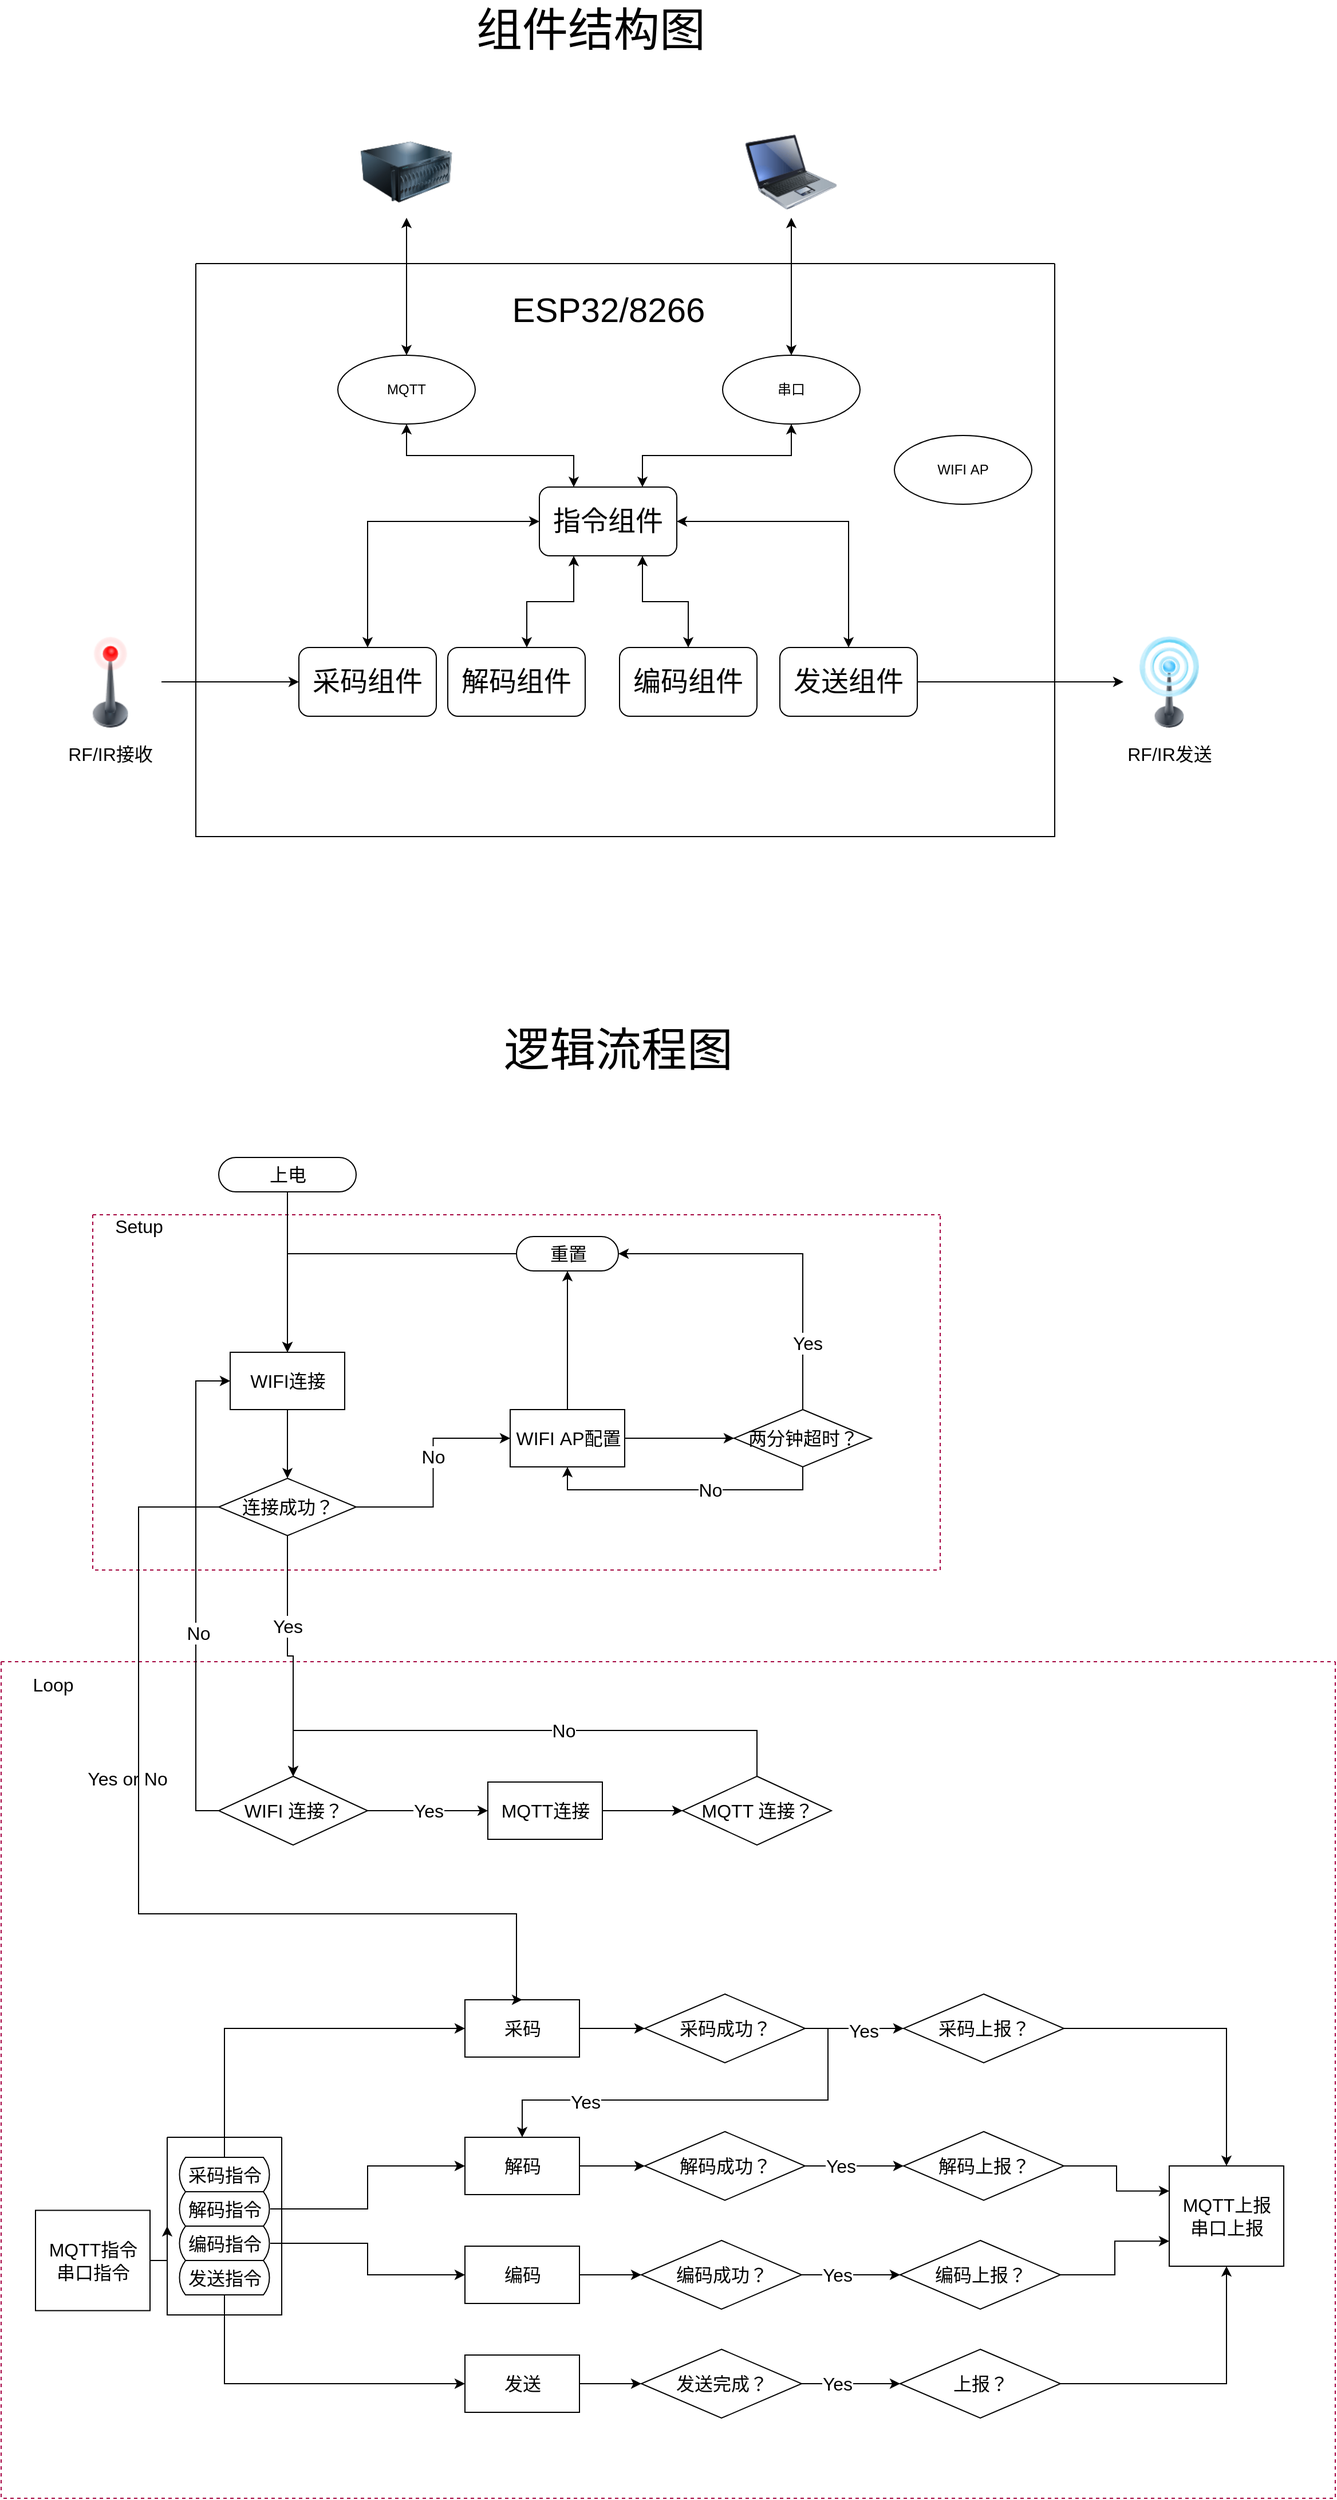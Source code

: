 <mxfile version="14.9.6" type="github">
  <diagram id="C5RBs43oDa-KdzZeNtuy" name="Page-1">
    <mxGraphModel dx="2031" dy="1464" grid="1" gridSize="10" guides="1" tooltips="1" connect="1" arrows="1" fold="1" page="1" pageScale="1" pageWidth="827" pageHeight="1169" math="0" shadow="0">
      <root>
        <mxCell id="WIyWlLk6GJQsqaUBKTNV-0" />
        <mxCell id="WIyWlLk6GJQsqaUBKTNV-1" parent="WIyWlLk6GJQsqaUBKTNV-0" />
        <mxCell id="jWXVGDuvpxij76FHgJUa-127" value="" style="swimlane;startSize=0;fontSize=16;dashed=1;fillColor=#d80073;strokeColor=#A50040;fontColor=#ffffff;" vertex="1" parent="WIyWlLk6GJQsqaUBKTNV-1">
          <mxGeometry x="40" y="1520" width="1165" height="730" as="geometry" />
        </mxCell>
        <mxCell id="jWXVGDuvpxij76FHgJUa-138" value="Loop" style="text;html=1;align=center;verticalAlign=middle;resizable=0;points=[];autosize=1;strokeColor=none;fontSize=16;" vertex="1" parent="jWXVGDuvpxij76FHgJUa-127">
          <mxGeometry x="20" y="10" width="50" height="20" as="geometry" />
        </mxCell>
        <mxCell id="jWXVGDuvpxij76FHgJUa-139" value="MQTT指令&lt;br&gt;串口指令" style="html=1;dashed=0;whitespace=wrap;fontSize=16;" vertex="1" parent="jWXVGDuvpxij76FHgJUa-127">
          <mxGeometry x="30" y="478.75" width="100" height="87.5" as="geometry" />
        </mxCell>
        <mxCell id="jWXVGDuvpxij76FHgJUa-140" value="MQTT上报&lt;br&gt;串口上报" style="html=1;dashed=0;whitespace=wrap;fontSize=16;" vertex="1" parent="jWXVGDuvpxij76FHgJUa-127">
          <mxGeometry x="1020" y="440" width="100" height="87.5" as="geometry" />
        </mxCell>
        <mxCell id="jWXVGDuvpxij76FHgJUa-142" value="WIFI&amp;nbsp;连接？" style="shape=rhombus;html=1;dashed=0;whitespace=wrap;perimeter=rhombusPerimeter;fontSize=16;" vertex="1" parent="jWXVGDuvpxij76FHgJUa-127">
          <mxGeometry x="190" y="100" width="130" height="60" as="geometry" />
        </mxCell>
        <mxCell id="jWXVGDuvpxij76FHgJUa-144" value="MQTT连接" style="html=1;dashed=0;whitespace=wrap;fontSize=16;" vertex="1" parent="jWXVGDuvpxij76FHgJUa-127">
          <mxGeometry x="425" y="105" width="100" height="50" as="geometry" />
        </mxCell>
        <mxCell id="jWXVGDuvpxij76FHgJUa-141" value="Yes" style="edgeStyle=orthogonalEdgeStyle;rounded=0;orthogonalLoop=1;jettySize=auto;html=1;exitX=1;exitY=0.5;exitDx=0;exitDy=0;entryX=0;entryY=0.5;entryDx=0;entryDy=0;fontSize=16;startArrow=none;startFill=0;" edge="1" parent="jWXVGDuvpxij76FHgJUa-127" source="jWXVGDuvpxij76FHgJUa-142" target="jWXVGDuvpxij76FHgJUa-144">
          <mxGeometry relative="1" as="geometry" />
        </mxCell>
        <mxCell id="jWXVGDuvpxij76FHgJUa-147" value="MQTT 连接？" style="shape=rhombus;html=1;dashed=0;whitespace=wrap;perimeter=rhombusPerimeter;fontSize=16;" vertex="1" parent="jWXVGDuvpxij76FHgJUa-127">
          <mxGeometry x="595" y="100" width="130" height="60" as="geometry" />
        </mxCell>
        <mxCell id="jWXVGDuvpxij76FHgJUa-152" value="采码成功？" style="shape=rhombus;html=1;dashed=0;whitespace=wrap;perimeter=rhombusPerimeter;fontSize=16;" vertex="1" parent="jWXVGDuvpxij76FHgJUa-127">
          <mxGeometry x="562" y="290" width="140" height="60" as="geometry" />
        </mxCell>
        <mxCell id="jWXVGDuvpxij76FHgJUa-143" style="edgeStyle=orthogonalEdgeStyle;rounded=0;orthogonalLoop=1;jettySize=auto;html=1;exitX=1;exitY=0.5;exitDx=0;exitDy=0;fontSize=16;startArrow=none;startFill=0;" edge="1" parent="jWXVGDuvpxij76FHgJUa-127" source="jWXVGDuvpxij76FHgJUa-144" target="jWXVGDuvpxij76FHgJUa-147">
          <mxGeometry relative="1" as="geometry" />
        </mxCell>
        <mxCell id="jWXVGDuvpxij76FHgJUa-153" style="edgeStyle=orthogonalEdgeStyle;rounded=0;orthogonalLoop=1;jettySize=auto;html=1;exitX=1;exitY=0.5;exitDx=0;exitDy=0;entryX=0.5;entryY=0;entryDx=0;entryDy=0;fontSize=16;startArrow=none;startFill=0;" edge="1" parent="jWXVGDuvpxij76FHgJUa-127" source="jWXVGDuvpxij76FHgJUa-154" target="jWXVGDuvpxij76FHgJUa-140">
          <mxGeometry relative="1" as="geometry" />
        </mxCell>
        <mxCell id="jWXVGDuvpxij76FHgJUa-154" value="采码上报？" style="shape=rhombus;html=1;dashed=0;whitespace=wrap;perimeter=rhombusPerimeter;fontSize=16;" vertex="1" parent="jWXVGDuvpxij76FHgJUa-127">
          <mxGeometry x="788" y="290" width="140" height="60" as="geometry" />
        </mxCell>
        <mxCell id="jWXVGDuvpxij76FHgJUa-148" style="edgeStyle=orthogonalEdgeStyle;rounded=0;orthogonalLoop=1;jettySize=auto;html=1;exitX=1;exitY=0.5;exitDx=0;exitDy=0;entryX=0;entryY=0.5;entryDx=0;entryDy=0;fontSize=16;startArrow=none;startFill=0;" edge="1" parent="jWXVGDuvpxij76FHgJUa-127" source="jWXVGDuvpxij76FHgJUa-152" target="jWXVGDuvpxij76FHgJUa-154">
          <mxGeometry relative="1" as="geometry" />
        </mxCell>
        <mxCell id="jWXVGDuvpxij76FHgJUa-149" value="Yes" style="edgeLabel;html=1;align=center;verticalAlign=middle;resizable=0;points=[];fontSize=16;" vertex="1" connectable="0" parent="jWXVGDuvpxij76FHgJUa-148">
          <mxGeometry x="0.187" y="-2" relative="1" as="geometry">
            <mxPoint as="offset" />
          </mxGeometry>
        </mxCell>
        <mxCell id="jWXVGDuvpxij76FHgJUa-156" value="解码" style="html=1;dashed=0;whitespace=wrap;fontSize=16;" vertex="1" parent="jWXVGDuvpxij76FHgJUa-127">
          <mxGeometry x="405" y="415" width="100" height="50" as="geometry" />
        </mxCell>
        <mxCell id="jWXVGDuvpxij76FHgJUa-150" style="edgeStyle=orthogonalEdgeStyle;rounded=0;orthogonalLoop=1;jettySize=auto;html=1;exitX=1;exitY=0.5;exitDx=0;exitDy=0;fontSize=16;startArrow=none;startFill=0;" edge="1" parent="jWXVGDuvpxij76FHgJUa-127" source="jWXVGDuvpxij76FHgJUa-152" target="jWXVGDuvpxij76FHgJUa-156">
          <mxGeometry relative="1" as="geometry" />
        </mxCell>
        <mxCell id="jWXVGDuvpxij76FHgJUa-151" value="Yes" style="edgeLabel;html=1;align=center;verticalAlign=middle;resizable=0;points=[];fontSize=16;" vertex="1" connectable="0" parent="jWXVGDuvpxij76FHgJUa-150">
          <mxGeometry x="0.545" y="1" relative="1" as="geometry">
            <mxPoint as="offset" />
          </mxGeometry>
        </mxCell>
        <mxCell id="jWXVGDuvpxij76FHgJUa-159" value="解码成功？" style="shape=rhombus;html=1;dashed=0;whitespace=wrap;perimeter=rhombusPerimeter;fontSize=16;" vertex="1" parent="jWXVGDuvpxij76FHgJUa-127">
          <mxGeometry x="562" y="410" width="140" height="60" as="geometry" />
        </mxCell>
        <mxCell id="jWXVGDuvpxij76FHgJUa-155" style="edgeStyle=orthogonalEdgeStyle;rounded=0;orthogonalLoop=1;jettySize=auto;html=1;exitX=1;exitY=0.5;exitDx=0;exitDy=0;fontSize=16;startArrow=none;startFill=0;entryX=0;entryY=0.5;entryDx=0;entryDy=0;" edge="1" parent="jWXVGDuvpxij76FHgJUa-127" source="jWXVGDuvpxij76FHgJUa-156" target="jWXVGDuvpxij76FHgJUa-159">
          <mxGeometry relative="1" as="geometry">
            <mxPoint x="578" y="445" as="targetPoint" />
          </mxGeometry>
        </mxCell>
        <mxCell id="jWXVGDuvpxij76FHgJUa-160" style="edgeStyle=orthogonalEdgeStyle;rounded=0;orthogonalLoop=1;jettySize=auto;html=1;exitX=1;exitY=0.5;exitDx=0;exitDy=0;entryX=0;entryY=0.25;entryDx=0;entryDy=0;fontSize=16;startArrow=none;startFill=0;" edge="1" parent="jWXVGDuvpxij76FHgJUa-127" source="jWXVGDuvpxij76FHgJUa-161" target="jWXVGDuvpxij76FHgJUa-140">
          <mxGeometry relative="1" as="geometry" />
        </mxCell>
        <mxCell id="jWXVGDuvpxij76FHgJUa-161" value="解码上报？" style="shape=rhombus;html=1;dashed=0;whitespace=wrap;perimeter=rhombusPerimeter;fontSize=16;" vertex="1" parent="jWXVGDuvpxij76FHgJUa-127">
          <mxGeometry x="788" y="410" width="140" height="60" as="geometry" />
        </mxCell>
        <mxCell id="jWXVGDuvpxij76FHgJUa-162" value="Yes or No" style="edgeLabel;html=1;align=center;verticalAlign=middle;resizable=0;points=[];fontSize=16;" vertex="1" connectable="0" parent="jWXVGDuvpxij76FHgJUa-127">
          <mxGeometry x="110" y="102" as="geometry" />
        </mxCell>
        <mxCell id="jWXVGDuvpxij76FHgJUa-164" style="edgeStyle=orthogonalEdgeStyle;rounded=0;orthogonalLoop=1;jettySize=auto;html=1;entryX=0;entryY=0.5;entryDx=0;entryDy=0;fontSize=16;startArrow=none;startFill=0;" edge="1" parent="jWXVGDuvpxij76FHgJUa-127" source="jWXVGDuvpxij76FHgJUa-185" target="jWXVGDuvpxij76FHgJUa-156">
          <mxGeometry relative="1" as="geometry" />
        </mxCell>
        <mxCell id="jWXVGDuvpxij76FHgJUa-168" value="编码" style="html=1;dashed=0;whitespace=wrap;fontSize=16;" vertex="1" parent="jWXVGDuvpxij76FHgJUa-127">
          <mxGeometry x="405" y="510" width="100" height="50" as="geometry" />
        </mxCell>
        <mxCell id="jWXVGDuvpxij76FHgJUa-157" style="edgeStyle=orthogonalEdgeStyle;rounded=0;orthogonalLoop=1;jettySize=auto;html=1;exitX=1;exitY=0.5;exitDx=0;exitDy=0;entryX=0;entryY=0.5;entryDx=0;entryDy=0;fontSize=16;startArrow=none;startFill=0;" edge="1" parent="jWXVGDuvpxij76FHgJUa-127" source="jWXVGDuvpxij76FHgJUa-159" target="jWXVGDuvpxij76FHgJUa-161">
          <mxGeometry relative="1" as="geometry">
            <Array as="points">
              <mxPoint x="728" y="440" />
              <mxPoint x="728" y="440" />
            </Array>
          </mxGeometry>
        </mxCell>
        <mxCell id="jWXVGDuvpxij76FHgJUa-158" value="Yes" style="edgeLabel;html=1;align=center;verticalAlign=middle;resizable=0;points=[];fontSize=16;" vertex="1" connectable="0" parent="jWXVGDuvpxij76FHgJUa-157">
          <mxGeometry x="-0.279" relative="1" as="geometry">
            <mxPoint as="offset" />
          </mxGeometry>
        </mxCell>
        <mxCell id="jWXVGDuvpxij76FHgJUa-171" value="编码成功？" style="shape=rhombus;html=1;dashed=0;whitespace=wrap;perimeter=rhombusPerimeter;fontSize=16;" vertex="1" parent="jWXVGDuvpxij76FHgJUa-127">
          <mxGeometry x="559" y="505" width="140" height="60" as="geometry" />
        </mxCell>
        <mxCell id="jWXVGDuvpxij76FHgJUa-167" style="edgeStyle=orthogonalEdgeStyle;rounded=0;orthogonalLoop=1;jettySize=auto;html=1;exitX=1;exitY=0.5;exitDx=0;exitDy=0;entryX=0;entryY=0.5;entryDx=0;entryDy=0;fontSize=16;startArrow=none;startFill=0;" edge="1" parent="jWXVGDuvpxij76FHgJUa-127" source="jWXVGDuvpxij76FHgJUa-168" target="jWXVGDuvpxij76FHgJUa-171">
          <mxGeometry relative="1" as="geometry" />
        </mxCell>
        <mxCell id="jWXVGDuvpxij76FHgJUa-172" style="edgeStyle=orthogonalEdgeStyle;rounded=0;orthogonalLoop=1;jettySize=auto;html=1;exitX=1;exitY=0.5;exitDx=0;exitDy=0;entryX=0;entryY=0.75;entryDx=0;entryDy=0;fontSize=16;startArrow=none;startFill=0;" edge="1" parent="jWXVGDuvpxij76FHgJUa-127" source="jWXVGDuvpxij76FHgJUa-173" target="jWXVGDuvpxij76FHgJUa-140">
          <mxGeometry relative="1" as="geometry" />
        </mxCell>
        <mxCell id="jWXVGDuvpxij76FHgJUa-173" value="编码上报？" style="shape=rhombus;html=1;dashed=0;whitespace=wrap;perimeter=rhombusPerimeter;fontSize=16;" vertex="1" parent="jWXVGDuvpxij76FHgJUa-127">
          <mxGeometry x="785" y="505" width="140" height="60" as="geometry" />
        </mxCell>
        <mxCell id="jWXVGDuvpxij76FHgJUa-169" style="edgeStyle=orthogonalEdgeStyle;rounded=0;orthogonalLoop=1;jettySize=auto;html=1;exitX=1;exitY=0.5;exitDx=0;exitDy=0;entryX=0;entryY=0.5;entryDx=0;entryDy=0;fontSize=16;startArrow=none;startFill=0;" edge="1" parent="jWXVGDuvpxij76FHgJUa-127" source="jWXVGDuvpxij76FHgJUa-171" target="jWXVGDuvpxij76FHgJUa-173">
          <mxGeometry relative="1" as="geometry">
            <Array as="points">
              <mxPoint x="725" y="535" />
              <mxPoint x="725" y="535" />
            </Array>
          </mxGeometry>
        </mxCell>
        <mxCell id="jWXVGDuvpxij76FHgJUa-170" value="Yes" style="edgeLabel;html=1;align=center;verticalAlign=middle;resizable=0;points=[];fontSize=16;" vertex="1" connectable="0" parent="jWXVGDuvpxij76FHgJUa-169">
          <mxGeometry x="-0.279" relative="1" as="geometry">
            <mxPoint as="offset" />
          </mxGeometry>
        </mxCell>
        <mxCell id="jWXVGDuvpxij76FHgJUa-175" value="发送" style="html=1;dashed=0;whitespace=wrap;fontSize=16;" vertex="1" parent="jWXVGDuvpxij76FHgJUa-127">
          <mxGeometry x="405" y="605" width="100" height="50" as="geometry" />
        </mxCell>
        <mxCell id="jWXVGDuvpxij76FHgJUa-178" value="发送完成？" style="shape=rhombus;html=1;dashed=0;whitespace=wrap;perimeter=rhombusPerimeter;fontSize=16;" vertex="1" parent="jWXVGDuvpxij76FHgJUa-127">
          <mxGeometry x="559" y="600" width="140" height="60" as="geometry" />
        </mxCell>
        <mxCell id="jWXVGDuvpxij76FHgJUa-174" style="edgeStyle=orthogonalEdgeStyle;rounded=0;orthogonalLoop=1;jettySize=auto;html=1;exitX=1;exitY=0.5;exitDx=0;exitDy=0;entryX=0;entryY=0.5;entryDx=0;entryDy=0;fontSize=16;startArrow=none;startFill=0;" edge="1" parent="jWXVGDuvpxij76FHgJUa-127" source="jWXVGDuvpxij76FHgJUa-175" target="jWXVGDuvpxij76FHgJUa-178">
          <mxGeometry relative="1" as="geometry" />
        </mxCell>
        <mxCell id="jWXVGDuvpxij76FHgJUa-179" style="edgeStyle=orthogonalEdgeStyle;rounded=0;orthogonalLoop=1;jettySize=auto;html=1;exitX=1;exitY=0.5;exitDx=0;exitDy=0;entryX=0.5;entryY=1;entryDx=0;entryDy=0;fontSize=16;startArrow=none;startFill=0;" edge="1" parent="jWXVGDuvpxij76FHgJUa-127" source="jWXVGDuvpxij76FHgJUa-180" target="jWXVGDuvpxij76FHgJUa-140">
          <mxGeometry relative="1" as="geometry" />
        </mxCell>
        <mxCell id="jWXVGDuvpxij76FHgJUa-180" value="上报？" style="shape=rhombus;html=1;dashed=0;whitespace=wrap;perimeter=rhombusPerimeter;fontSize=16;" vertex="1" parent="jWXVGDuvpxij76FHgJUa-127">
          <mxGeometry x="785" y="600" width="140" height="60" as="geometry" />
        </mxCell>
        <mxCell id="jWXVGDuvpxij76FHgJUa-176" style="edgeStyle=orthogonalEdgeStyle;rounded=0;orthogonalLoop=1;jettySize=auto;html=1;exitX=1;exitY=0.5;exitDx=0;exitDy=0;entryX=0;entryY=0.5;entryDx=0;entryDy=0;fontSize=16;startArrow=none;startFill=0;" edge="1" parent="jWXVGDuvpxij76FHgJUa-127" source="jWXVGDuvpxij76FHgJUa-178" target="jWXVGDuvpxij76FHgJUa-180">
          <mxGeometry relative="1" as="geometry">
            <Array as="points">
              <mxPoint x="725" y="630" />
              <mxPoint x="725" y="630" />
            </Array>
          </mxGeometry>
        </mxCell>
        <mxCell id="jWXVGDuvpxij76FHgJUa-177" value="Yes" style="edgeLabel;html=1;align=center;verticalAlign=middle;resizable=0;points=[];fontSize=16;" vertex="1" connectable="0" parent="jWXVGDuvpxij76FHgJUa-176">
          <mxGeometry x="-0.279" relative="1" as="geometry">
            <mxPoint as="offset" />
          </mxGeometry>
        </mxCell>
        <mxCell id="jWXVGDuvpxij76FHgJUa-181" style="edgeStyle=orthogonalEdgeStyle;rounded=0;orthogonalLoop=1;jettySize=auto;html=1;entryX=0;entryY=0.5;entryDx=0;entryDy=0;fontSize=16;startArrow=none;startFill=0;" edge="1" parent="jWXVGDuvpxij76FHgJUa-127" source="jWXVGDuvpxij76FHgJUa-182" target="jWXVGDuvpxij76FHgJUa-152">
          <mxGeometry relative="1" as="geometry" />
        </mxCell>
        <mxCell id="jWXVGDuvpxij76FHgJUa-182" value="采码" style="html=1;dashed=0;whitespace=wrap;fontSize=16;" vertex="1" parent="jWXVGDuvpxij76FHgJUa-127">
          <mxGeometry x="405" y="295" width="100" height="50" as="geometry" />
        </mxCell>
        <mxCell id="jWXVGDuvpxij76FHgJUa-183" value="" style="swimlane;startSize=0;fontSize=16;" vertex="1" parent="jWXVGDuvpxij76FHgJUa-127">
          <mxGeometry x="145" y="415" width="100" height="155" as="geometry" />
        </mxCell>
        <mxCell id="jWXVGDuvpxij76FHgJUa-184" value="采码指令" style="html=1;dashed=0;whitespace=wrap;shape=mxgraph.dfd.loop;fontSize=16;" vertex="1" parent="jWXVGDuvpxij76FHgJUa-183">
          <mxGeometry x="10" y="17.5" width="80" height="30" as="geometry" />
        </mxCell>
        <mxCell id="jWXVGDuvpxij76FHgJUa-185" value="解码指令" style="html=1;dashed=0;whitespace=wrap;shape=mxgraph.dfd.loop;fontSize=16;" vertex="1" parent="jWXVGDuvpxij76FHgJUa-183">
          <mxGeometry x="10" y="47.5" width="80" height="30" as="geometry" />
        </mxCell>
        <mxCell id="jWXVGDuvpxij76FHgJUa-186" value="编码指令" style="html=1;dashed=0;whitespace=wrap;shape=mxgraph.dfd.loop;fontSize=16;" vertex="1" parent="jWXVGDuvpxij76FHgJUa-183">
          <mxGeometry x="10" y="77.5" width="80" height="30" as="geometry" />
        </mxCell>
        <mxCell id="jWXVGDuvpxij76FHgJUa-187" value="发送指令" style="html=1;dashed=0;whitespace=wrap;shape=mxgraph.dfd.loop;fontSize=16;" vertex="1" parent="jWXVGDuvpxij76FHgJUa-183">
          <mxGeometry x="10" y="107.5" width="80" height="30" as="geometry" />
        </mxCell>
        <mxCell id="jWXVGDuvpxij76FHgJUa-163" style="edgeStyle=orthogonalEdgeStyle;rounded=0;orthogonalLoop=1;jettySize=auto;html=1;exitX=0.5;exitY=0;exitDx=0;exitDy=0;exitPerimeter=0;entryX=0;entryY=0.5;entryDx=0;entryDy=0;fontSize=16;startArrow=none;startFill=0;" edge="1" parent="jWXVGDuvpxij76FHgJUa-127" source="jWXVGDuvpxij76FHgJUa-184" target="jWXVGDuvpxij76FHgJUa-182">
          <mxGeometry relative="1" as="geometry" />
        </mxCell>
        <mxCell id="jWXVGDuvpxij76FHgJUa-165" style="edgeStyle=orthogonalEdgeStyle;rounded=0;orthogonalLoop=1;jettySize=auto;html=1;entryX=0;entryY=0.5;entryDx=0;entryDy=0;fontSize=16;startArrow=none;startFill=0;" edge="1" parent="jWXVGDuvpxij76FHgJUa-127" source="jWXVGDuvpxij76FHgJUa-186" target="jWXVGDuvpxij76FHgJUa-168">
          <mxGeometry relative="1" as="geometry" />
        </mxCell>
        <mxCell id="jWXVGDuvpxij76FHgJUa-188" style="edgeStyle=orthogonalEdgeStyle;rounded=0;orthogonalLoop=1;jettySize=auto;html=1;exitX=1;exitY=0.5;exitDx=0;exitDy=0;entryX=0;entryY=0.5;entryDx=0;entryDy=0;fontSize=16;startArrow=none;startFill=0;" edge="1" parent="jWXVGDuvpxij76FHgJUa-127" source="jWXVGDuvpxij76FHgJUa-139" target="jWXVGDuvpxij76FHgJUa-183">
          <mxGeometry relative="1" as="geometry" />
        </mxCell>
        <mxCell id="jWXVGDuvpxij76FHgJUa-166" style="edgeStyle=orthogonalEdgeStyle;rounded=0;orthogonalLoop=1;jettySize=auto;html=1;entryX=0;entryY=0.5;entryDx=0;entryDy=0;fontSize=16;startArrow=none;startFill=0;exitX=0.5;exitY=1;exitDx=0;exitDy=0;exitPerimeter=0;" edge="1" parent="jWXVGDuvpxij76FHgJUa-127" source="jWXVGDuvpxij76FHgJUa-187" target="jWXVGDuvpxij76FHgJUa-175">
          <mxGeometry relative="1" as="geometry" />
        </mxCell>
        <mxCell id="jWXVGDuvpxij76FHgJUa-189" style="edgeStyle=orthogonalEdgeStyle;rounded=0;orthogonalLoop=1;jettySize=auto;html=1;exitX=0.5;exitY=0;exitDx=0;exitDy=0;fontSize=16;startArrow=none;startFill=0;entryX=0.5;entryY=0;entryDx=0;entryDy=0;" edge="1" parent="jWXVGDuvpxij76FHgJUa-127" source="jWXVGDuvpxij76FHgJUa-147" target="jWXVGDuvpxij76FHgJUa-142">
          <mxGeometry relative="1" as="geometry">
            <Array as="points">
              <mxPoint x="660" y="60" />
              <mxPoint x="255" y="60" />
            </Array>
            <mxPoint x="665" y="80" as="sourcePoint" />
            <mxPoint x="250" y="130" as="targetPoint" />
          </mxGeometry>
        </mxCell>
        <mxCell id="jWXVGDuvpxij76FHgJUa-190" value="No" style="edgeLabel;html=1;align=center;verticalAlign=middle;resizable=0;points=[];fontSize=16;" vertex="1" connectable="0" parent="jWXVGDuvpxij76FHgJUa-189">
          <mxGeometry x="-0.138" relative="1" as="geometry">
            <mxPoint as="offset" />
          </mxGeometry>
        </mxCell>
        <mxCell id="jWXVGDuvpxij76FHgJUa-77" value="" style="swimlane;startSize=0;fontSize=16;dashed=1;fillColor=#d80073;strokeColor=#A50040;fontColor=#ffffff;" vertex="1" parent="WIyWlLk6GJQsqaUBKTNV-1">
          <mxGeometry x="120" y="1130" width="740" height="310" as="geometry">
            <mxRectangle x="110" y="1120" width="50" height="40" as="alternateBounds" />
          </mxGeometry>
        </mxCell>
        <mxCell id="jWXVGDuvpxij76FHgJUa-78" value="Setup" style="text;html=1;align=center;verticalAlign=middle;resizable=0;points=[];autosize=1;strokeColor=none;fontSize=16;" vertex="1" parent="jWXVGDuvpxij76FHgJUa-77">
          <mxGeometry x="10" width="60" height="20" as="geometry" />
        </mxCell>
        <mxCell id="jWXVGDuvpxij76FHgJUa-48" value="WIFI连接" style="html=1;dashed=0;whitespace=wrap;fontSize=16;" vertex="1" parent="jWXVGDuvpxij76FHgJUa-77">
          <mxGeometry x="120" y="120" width="100" height="50" as="geometry" />
        </mxCell>
        <mxCell id="jWXVGDuvpxij76FHgJUa-49" value="连接成功？" style="shape=rhombus;html=1;dashed=0;whitespace=wrap;perimeter=rhombusPerimeter;fontSize=16;" vertex="1" parent="jWXVGDuvpxij76FHgJUa-77">
          <mxGeometry x="110" y="230" width="120" height="50" as="geometry" />
        </mxCell>
        <mxCell id="jWXVGDuvpxij76FHgJUa-64" style="edgeStyle=orthogonalEdgeStyle;rounded=0;orthogonalLoop=1;jettySize=auto;html=1;exitX=0.5;exitY=1;exitDx=0;exitDy=0;entryX=0.5;entryY=0;entryDx=0;entryDy=0;fontSize=16;startArrow=none;startFill=0;" edge="1" parent="jWXVGDuvpxij76FHgJUa-77" source="jWXVGDuvpxij76FHgJUa-48" target="jWXVGDuvpxij76FHgJUa-49">
          <mxGeometry relative="1" as="geometry" />
        </mxCell>
        <mxCell id="jWXVGDuvpxij76FHgJUa-50" value="WIFI&amp;nbsp;AP配置" style="html=1;dashed=0;whitespace=wrap;fontSize=16;" vertex="1" parent="jWXVGDuvpxij76FHgJUa-77">
          <mxGeometry x="364.5" y="170" width="100" height="50" as="geometry" />
        </mxCell>
        <mxCell id="jWXVGDuvpxij76FHgJUa-62" style="edgeStyle=orthogonalEdgeStyle;rounded=0;orthogonalLoop=1;jettySize=auto;html=1;exitX=1;exitY=0.5;exitDx=0;exitDy=0;entryX=0;entryY=0.5;entryDx=0;entryDy=0;fontSize=16;startArrow=none;startFill=0;" edge="1" parent="jWXVGDuvpxij76FHgJUa-77" source="jWXVGDuvpxij76FHgJUa-49" target="jWXVGDuvpxij76FHgJUa-50">
          <mxGeometry relative="1" as="geometry" />
        </mxCell>
        <mxCell id="jWXVGDuvpxij76FHgJUa-63" value="No" style="edgeLabel;html=1;align=center;verticalAlign=middle;resizable=0;points=[];fontSize=16;" vertex="1" connectable="0" parent="jWXVGDuvpxij76FHgJUa-62">
          <mxGeometry x="0.144" y="1" relative="1" as="geometry">
            <mxPoint as="offset" />
          </mxGeometry>
        </mxCell>
        <mxCell id="jWXVGDuvpxij76FHgJUa-60" style="edgeStyle=orthogonalEdgeStyle;rounded=0;orthogonalLoop=1;jettySize=auto;html=1;exitX=0.5;exitY=1;exitDx=0;exitDy=0;entryX=0.5;entryY=1;entryDx=0;entryDy=0;fontSize=16;startArrow=none;startFill=0;" edge="1" parent="jWXVGDuvpxij76FHgJUa-77" source="jWXVGDuvpxij76FHgJUa-51" target="jWXVGDuvpxij76FHgJUa-50">
          <mxGeometry relative="1" as="geometry" />
        </mxCell>
        <mxCell id="jWXVGDuvpxij76FHgJUa-61" value="No" style="edgeLabel;html=1;align=center;verticalAlign=middle;resizable=0;points=[];fontSize=16;" vertex="1" connectable="0" parent="jWXVGDuvpxij76FHgJUa-60">
          <mxGeometry x="-0.177" relative="1" as="geometry">
            <mxPoint as="offset" />
          </mxGeometry>
        </mxCell>
        <mxCell id="jWXVGDuvpxij76FHgJUa-51" value="两分钟超时？" style="shape=rhombus;html=1;dashed=0;whitespace=wrap;perimeter=rhombusPerimeter;fontSize=16;" vertex="1" parent="jWXVGDuvpxij76FHgJUa-77">
          <mxGeometry x="560" y="170" width="120" height="50" as="geometry" />
        </mxCell>
        <mxCell id="jWXVGDuvpxij76FHgJUa-57" style="edgeStyle=orthogonalEdgeStyle;rounded=0;orthogonalLoop=1;jettySize=auto;html=1;exitX=1;exitY=0.5;exitDx=0;exitDy=0;entryX=0;entryY=0.5;entryDx=0;entryDy=0;fontSize=16;startArrow=none;startFill=0;" edge="1" parent="jWXVGDuvpxij76FHgJUa-77" source="jWXVGDuvpxij76FHgJUa-50" target="jWXVGDuvpxij76FHgJUa-51">
          <mxGeometry relative="1" as="geometry" />
        </mxCell>
        <mxCell id="jWXVGDuvpxij76FHgJUa-55" style="edgeStyle=orthogonalEdgeStyle;rounded=0;orthogonalLoop=1;jettySize=auto;html=1;entryX=0.5;entryY=0;entryDx=0;entryDy=0;fontSize=16;startArrow=none;startFill=0;" edge="1" parent="jWXVGDuvpxij76FHgJUa-77" source="jWXVGDuvpxij76FHgJUa-52" target="jWXVGDuvpxij76FHgJUa-48">
          <mxGeometry relative="1" as="geometry" />
        </mxCell>
        <mxCell id="jWXVGDuvpxij76FHgJUa-52" value="重置" style="html=1;dashed=0;whitespace=wrap;shape=mxgraph.dfd.start;fontSize=16;" vertex="1" parent="jWXVGDuvpxij76FHgJUa-77">
          <mxGeometry x="370" y="19" width="89" height="30" as="geometry" />
        </mxCell>
        <mxCell id="jWXVGDuvpxij76FHgJUa-56" style="edgeStyle=orthogonalEdgeStyle;rounded=0;orthogonalLoop=1;jettySize=auto;html=1;entryX=0.5;entryY=0.5;entryDx=0;entryDy=15;entryPerimeter=0;fontSize=16;startArrow=none;startFill=0;" edge="1" parent="jWXVGDuvpxij76FHgJUa-77" source="jWXVGDuvpxij76FHgJUa-50" target="jWXVGDuvpxij76FHgJUa-52">
          <mxGeometry relative="1" as="geometry" />
        </mxCell>
        <mxCell id="jWXVGDuvpxij76FHgJUa-53" style="edgeStyle=orthogonalEdgeStyle;rounded=0;orthogonalLoop=1;jettySize=auto;html=1;exitX=0.5;exitY=0;exitDx=0;exitDy=0;entryX=1;entryY=0.5;entryDx=0;entryDy=0;entryPerimeter=0;fontSize=16;startArrow=none;startFill=0;" edge="1" parent="jWXVGDuvpxij76FHgJUa-77" source="jWXVGDuvpxij76FHgJUa-51" target="jWXVGDuvpxij76FHgJUa-52">
          <mxGeometry relative="1" as="geometry" />
        </mxCell>
        <mxCell id="jWXVGDuvpxij76FHgJUa-58" value="是" style="edgeLabel;html=1;align=center;verticalAlign=middle;resizable=0;points=[];fontSize=16;" vertex="1" connectable="0" parent="jWXVGDuvpxij76FHgJUa-53">
          <mxGeometry x="-0.609" y="-1" relative="1" as="geometry">
            <mxPoint as="offset" />
          </mxGeometry>
        </mxCell>
        <mxCell id="jWXVGDuvpxij76FHgJUa-59" value="Yes" style="edgeLabel;html=1;align=center;verticalAlign=middle;resizable=0;points=[];fontSize=16;" vertex="1" connectable="0" parent="jWXVGDuvpxij76FHgJUa-53">
          <mxGeometry x="-0.609" y="-4" relative="1" as="geometry">
            <mxPoint as="offset" />
          </mxGeometry>
        </mxCell>
        <mxCell id="7-sAUaGDbd0qWvUfUDHB-1" value="" style="swimlane;startSize=0;fontSize=40;" parent="WIyWlLk6GJQsqaUBKTNV-1" vertex="1">
          <mxGeometry x="210" y="300" width="750" height="500" as="geometry" />
        </mxCell>
        <mxCell id="7-sAUaGDbd0qWvUfUDHB-3" value="采码组件" style="rounded=1;whiteSpace=wrap;html=1;fontSize=24;" parent="7-sAUaGDbd0qWvUfUDHB-1" vertex="1">
          <mxGeometry x="90" y="335" width="120" height="60" as="geometry" />
        </mxCell>
        <mxCell id="7-sAUaGDbd0qWvUfUDHB-6" value="编码组件" style="rounded=1;whiteSpace=wrap;html=1;fontSize=24;" parent="7-sAUaGDbd0qWvUfUDHB-1" vertex="1">
          <mxGeometry x="370" y="335" width="120" height="60" as="geometry" />
        </mxCell>
        <mxCell id="7-sAUaGDbd0qWvUfUDHB-4" value="解码组件" style="rounded=1;whiteSpace=wrap;html=1;fontSize=24;" parent="7-sAUaGDbd0qWvUfUDHB-1" vertex="1">
          <mxGeometry x="220" y="335" width="120" height="60" as="geometry" />
        </mxCell>
        <mxCell id="7-sAUaGDbd0qWvUfUDHB-5" value="发送组件" style="rounded=1;whiteSpace=wrap;html=1;fontSize=24;" parent="7-sAUaGDbd0qWvUfUDHB-1" vertex="1">
          <mxGeometry x="510" y="335" width="120" height="60" as="geometry" />
        </mxCell>
        <mxCell id="jWXVGDuvpxij76FHgJUa-36" style="edgeStyle=orthogonalEdgeStyle;rounded=0;orthogonalLoop=1;jettySize=auto;html=1;entryX=0.25;entryY=0;entryDx=0;entryDy=0;startArrow=classic;startFill=1;exitX=0.5;exitY=1;exitDx=0;exitDy=0;" edge="1" parent="7-sAUaGDbd0qWvUfUDHB-1" source="jWXVGDuvpxij76FHgJUa-27" target="jWXVGDuvpxij76FHgJUa-29">
          <mxGeometry relative="1" as="geometry" />
        </mxCell>
        <mxCell id="jWXVGDuvpxij76FHgJUa-27" value="MQTT" style="ellipse;whiteSpace=wrap;html=1;" vertex="1" parent="7-sAUaGDbd0qWvUfUDHB-1">
          <mxGeometry x="124" y="80" width="120" height="60" as="geometry" />
        </mxCell>
        <mxCell id="jWXVGDuvpxij76FHgJUa-28" value="串口" style="ellipse;whiteSpace=wrap;html=1;" vertex="1" parent="7-sAUaGDbd0qWvUfUDHB-1">
          <mxGeometry x="460" y="80" width="120" height="60" as="geometry" />
        </mxCell>
        <mxCell id="jWXVGDuvpxij76FHgJUa-31" style="edgeStyle=orthogonalEdgeStyle;rounded=0;orthogonalLoop=1;jettySize=auto;html=1;entryX=0.5;entryY=0;entryDx=0;entryDy=0;startArrow=classic;startFill=1;" edge="1" parent="7-sAUaGDbd0qWvUfUDHB-1" source="jWXVGDuvpxij76FHgJUa-29" target="7-sAUaGDbd0qWvUfUDHB-3">
          <mxGeometry relative="1" as="geometry" />
        </mxCell>
        <mxCell id="jWXVGDuvpxij76FHgJUa-32" style="edgeStyle=orthogonalEdgeStyle;rounded=0;orthogonalLoop=1;jettySize=auto;html=1;entryX=0.575;entryY=0;entryDx=0;entryDy=0;entryPerimeter=0;startArrow=classic;startFill=1;exitX=0.25;exitY=1;exitDx=0;exitDy=0;" edge="1" parent="7-sAUaGDbd0qWvUfUDHB-1" source="jWXVGDuvpxij76FHgJUa-29" target="7-sAUaGDbd0qWvUfUDHB-4">
          <mxGeometry relative="1" as="geometry" />
        </mxCell>
        <mxCell id="jWXVGDuvpxij76FHgJUa-33" style="edgeStyle=orthogonalEdgeStyle;rounded=0;orthogonalLoop=1;jettySize=auto;html=1;entryX=0.5;entryY=0;entryDx=0;entryDy=0;startArrow=classic;startFill=1;exitX=0.75;exitY=1;exitDx=0;exitDy=0;" edge="1" parent="7-sAUaGDbd0qWvUfUDHB-1" source="jWXVGDuvpxij76FHgJUa-29" target="7-sAUaGDbd0qWvUfUDHB-6">
          <mxGeometry relative="1" as="geometry" />
        </mxCell>
        <mxCell id="jWXVGDuvpxij76FHgJUa-34" style="edgeStyle=orthogonalEdgeStyle;rounded=0;orthogonalLoop=1;jettySize=auto;html=1;entryX=0.5;entryY=0;entryDx=0;entryDy=0;startArrow=classic;startFill=1;" edge="1" parent="7-sAUaGDbd0qWvUfUDHB-1" source="jWXVGDuvpxij76FHgJUa-29" target="7-sAUaGDbd0qWvUfUDHB-5">
          <mxGeometry relative="1" as="geometry" />
        </mxCell>
        <mxCell id="jWXVGDuvpxij76FHgJUa-35" style="edgeStyle=orthogonalEdgeStyle;rounded=0;orthogonalLoop=1;jettySize=auto;html=1;entryX=0.5;entryY=1;entryDx=0;entryDy=0;startArrow=classic;startFill=1;exitX=0.75;exitY=0;exitDx=0;exitDy=0;" edge="1" parent="7-sAUaGDbd0qWvUfUDHB-1" source="jWXVGDuvpxij76FHgJUa-29" target="jWXVGDuvpxij76FHgJUa-28">
          <mxGeometry relative="1" as="geometry" />
        </mxCell>
        <mxCell id="jWXVGDuvpxij76FHgJUa-29" value="&lt;span style=&quot;font-size: 24px&quot;&gt;指令组件&lt;/span&gt;" style="rounded=1;whiteSpace=wrap;html=1;" vertex="1" parent="7-sAUaGDbd0qWvUfUDHB-1">
          <mxGeometry x="300" y="195" width="120" height="60" as="geometry" />
        </mxCell>
        <mxCell id="7-sAUaGDbd0qWvUfUDHB-2" value="ESP32/8266" style="text;html=1;align=center;verticalAlign=middle;resizable=0;points=[];autosize=1;strokeColor=none;fontSize=30;" parent="7-sAUaGDbd0qWvUfUDHB-1" vertex="1">
          <mxGeometry x="270" y="20" width="180" height="40" as="geometry" />
        </mxCell>
        <mxCell id="jWXVGDuvpxij76FHgJUa-39" value="WIFI&amp;nbsp;AP" style="ellipse;whiteSpace=wrap;html=1;" vertex="1" parent="7-sAUaGDbd0qWvUfUDHB-1">
          <mxGeometry x="610" y="150" width="120" height="60" as="geometry" />
        </mxCell>
        <mxCell id="7-sAUaGDbd0qWvUfUDHB-0" value="组件结构图" style="text;html=1;strokeColor=none;fillColor=none;align=center;verticalAlign=middle;whiteSpace=wrap;rounded=0;fontSize=40;" parent="WIyWlLk6GJQsqaUBKTNV-1" vertex="1">
          <mxGeometry x="410" y="70" width="290" height="50" as="geometry" />
        </mxCell>
        <mxCell id="7-sAUaGDbd0qWvUfUDHB-11" style="edgeStyle=orthogonalEdgeStyle;curved=1;rounded=0;orthogonalLoop=1;jettySize=auto;html=1;entryX=0;entryY=0.5;entryDx=0;entryDy=0;fontSize=24;" parent="WIyWlLk6GJQsqaUBKTNV-1" source="7-sAUaGDbd0qWvUfUDHB-7" target="7-sAUaGDbd0qWvUfUDHB-3" edge="1">
          <mxGeometry relative="1" as="geometry">
            <mxPoint x="230" y="530" as="sourcePoint" />
          </mxGeometry>
        </mxCell>
        <mxCell id="7-sAUaGDbd0qWvUfUDHB-7" value="&lt;font style=&quot;font-size: 16px&quot;&gt;RF/IR接收&lt;/font&gt;" style="image;html=1;image=img/lib/clip_art/telecommunication/Signal_tower_off_128x128.png;fontSize=24;" parent="WIyWlLk6GJQsqaUBKTNV-1" vertex="1">
          <mxGeometry x="90" y="625" width="90" height="80" as="geometry" />
        </mxCell>
        <mxCell id="7-sAUaGDbd0qWvUfUDHB-8" value="&lt;font style=&quot;font-size: 16px&quot;&gt;RF/IR发送&lt;/font&gt;" style="image;html=1;image=img/lib/clip_art/telecommunication/Signal_tower_on_128x128.png;fontSize=24;" parent="WIyWlLk6GJQsqaUBKTNV-1" vertex="1">
          <mxGeometry x="1020" y="625" width="80" height="80" as="geometry" />
        </mxCell>
        <mxCell id="7-sAUaGDbd0qWvUfUDHB-10" style="edgeStyle=orthogonalEdgeStyle;curved=1;rounded=0;orthogonalLoop=1;jettySize=auto;html=1;exitX=1;exitY=0.5;exitDx=0;exitDy=0;fontSize=24;" parent="WIyWlLk6GJQsqaUBKTNV-1" source="7-sAUaGDbd0qWvUfUDHB-5" target="7-sAUaGDbd0qWvUfUDHB-8" edge="1">
          <mxGeometry relative="1" as="geometry" />
        </mxCell>
        <mxCell id="jWXVGDuvpxij76FHgJUa-40" value="" style="image;html=1;image=img/lib/clip_art/computers/Laptop_128x128.png;fontSize=30;" vertex="1" parent="WIyWlLk6GJQsqaUBKTNV-1">
          <mxGeometry x="690" y="180" width="80" height="80" as="geometry" />
        </mxCell>
        <mxCell id="jWXVGDuvpxij76FHgJUa-41" style="edgeStyle=orthogonalEdgeStyle;rounded=0;orthogonalLoop=1;jettySize=auto;html=1;exitX=0.5;exitY=0;exitDx=0;exitDy=0;entryX=0.5;entryY=1;entryDx=0;entryDy=0;fontSize=30;startArrow=classic;startFill=1;" edge="1" parent="WIyWlLk6GJQsqaUBKTNV-1" source="jWXVGDuvpxij76FHgJUa-28" target="jWXVGDuvpxij76FHgJUa-40">
          <mxGeometry relative="1" as="geometry" />
        </mxCell>
        <mxCell id="jWXVGDuvpxij76FHgJUa-42" value="" style="image;html=1;image=img/lib/clip_art/computers/Server_128x128.png;fontSize=30;" vertex="1" parent="WIyWlLk6GJQsqaUBKTNV-1">
          <mxGeometry x="354" y="180" width="80" height="80" as="geometry" />
        </mxCell>
        <mxCell id="jWXVGDuvpxij76FHgJUa-43" style="edgeStyle=orthogonalEdgeStyle;rounded=0;orthogonalLoop=1;jettySize=auto;html=1;exitX=0.5;exitY=0;exitDx=0;exitDy=0;fontSize=30;startArrow=classic;startFill=1;" edge="1" parent="WIyWlLk6GJQsqaUBKTNV-1" source="jWXVGDuvpxij76FHgJUa-27" target="jWXVGDuvpxij76FHgJUa-42">
          <mxGeometry relative="1" as="geometry" />
        </mxCell>
        <mxCell id="jWXVGDuvpxij76FHgJUa-46" value="逻辑流程图" style="text;html=1;strokeColor=none;fillColor=none;align=center;verticalAlign=middle;whiteSpace=wrap;rounded=0;fontSize=40;" vertex="1" parent="WIyWlLk6GJQsqaUBKTNV-1">
          <mxGeometry x="434" y="960" width="290" height="50" as="geometry" />
        </mxCell>
        <mxCell id="jWXVGDuvpxij76FHgJUa-54" style="edgeStyle=orthogonalEdgeStyle;rounded=0;orthogonalLoop=1;jettySize=auto;html=1;exitX=0.5;exitY=0.5;exitDx=0;exitDy=15;exitPerimeter=0;entryX=0.5;entryY=0;entryDx=0;entryDy=0;fontSize=16;startArrow=none;startFill=0;" edge="1" parent="WIyWlLk6GJQsqaUBKTNV-1" source="jWXVGDuvpxij76FHgJUa-47" target="jWXVGDuvpxij76FHgJUa-48">
          <mxGeometry relative="1" as="geometry" />
        </mxCell>
        <mxCell id="jWXVGDuvpxij76FHgJUa-47" value="上电" style="html=1;dashed=0;whitespace=wrap;shape=mxgraph.dfd.start;fontSize=16;" vertex="1" parent="WIyWlLk6GJQsqaUBKTNV-1">
          <mxGeometry x="230" y="1080" width="120" height="30" as="geometry" />
        </mxCell>
        <mxCell id="jWXVGDuvpxij76FHgJUa-67" style="edgeStyle=orthogonalEdgeStyle;rounded=0;orthogonalLoop=1;jettySize=auto;html=1;exitX=0.5;exitY=1;exitDx=0;exitDy=0;entryX=0.5;entryY=0;entryDx=0;entryDy=0;fontSize=16;startArrow=none;startFill=0;" edge="1" parent="WIyWlLk6GJQsqaUBKTNV-1" source="jWXVGDuvpxij76FHgJUa-49" target="jWXVGDuvpxij76FHgJUa-142">
          <mxGeometry relative="1" as="geometry">
            <mxPoint x="295" y="1620" as="targetPoint" />
          </mxGeometry>
        </mxCell>
        <mxCell id="jWXVGDuvpxij76FHgJUa-68" value="Yes" style="edgeLabel;html=1;align=center;verticalAlign=middle;resizable=0;points=[];fontSize=16;" vertex="1" connectable="0" parent="jWXVGDuvpxij76FHgJUa-67">
          <mxGeometry x="-0.264" relative="1" as="geometry">
            <mxPoint as="offset" />
          </mxGeometry>
        </mxCell>
        <mxCell id="jWXVGDuvpxij76FHgJUa-75" style="edgeStyle=orthogonalEdgeStyle;rounded=0;orthogonalLoop=1;jettySize=auto;html=1;exitX=0;exitY=0.5;exitDx=0;exitDy=0;entryX=0;entryY=0.5;entryDx=0;entryDy=0;fontSize=16;startArrow=none;startFill=0;" edge="1" parent="WIyWlLk6GJQsqaUBKTNV-1" source="jWXVGDuvpxij76FHgJUa-142" target="jWXVGDuvpxij76FHgJUa-48">
          <mxGeometry relative="1" as="geometry">
            <mxPoint x="230" y="1650" as="sourcePoint" />
            <Array as="points">
              <mxPoint x="210" y="1650" />
              <mxPoint x="210" y="1275" />
            </Array>
          </mxGeometry>
        </mxCell>
        <mxCell id="jWXVGDuvpxij76FHgJUa-76" value="No" style="edgeLabel;html=1;align=center;verticalAlign=middle;resizable=0;points=[];fontSize=16;" vertex="1" connectable="0" parent="jWXVGDuvpxij76FHgJUa-75">
          <mxGeometry x="-0.176" y="-2" relative="1" as="geometry">
            <mxPoint as="offset" />
          </mxGeometry>
        </mxCell>
        <mxCell id="jWXVGDuvpxij76FHgJUa-92" style="edgeStyle=orthogonalEdgeStyle;rounded=0;orthogonalLoop=1;jettySize=auto;html=1;exitX=0;exitY=0.5;exitDx=0;exitDy=0;entryX=0.5;entryY=0;entryDx=0;entryDy=0;fontSize=16;startArrow=none;startFill=0;" edge="1" parent="WIyWlLk6GJQsqaUBKTNV-1" source="jWXVGDuvpxij76FHgJUa-49">
          <mxGeometry relative="1" as="geometry">
            <mxPoint x="495" y="1815" as="targetPoint" />
            <Array as="points">
              <mxPoint x="160" y="1385" />
              <mxPoint x="160" y="1740" />
              <mxPoint x="490" y="1740" />
            </Array>
          </mxGeometry>
        </mxCell>
      </root>
    </mxGraphModel>
  </diagram>
</mxfile>
